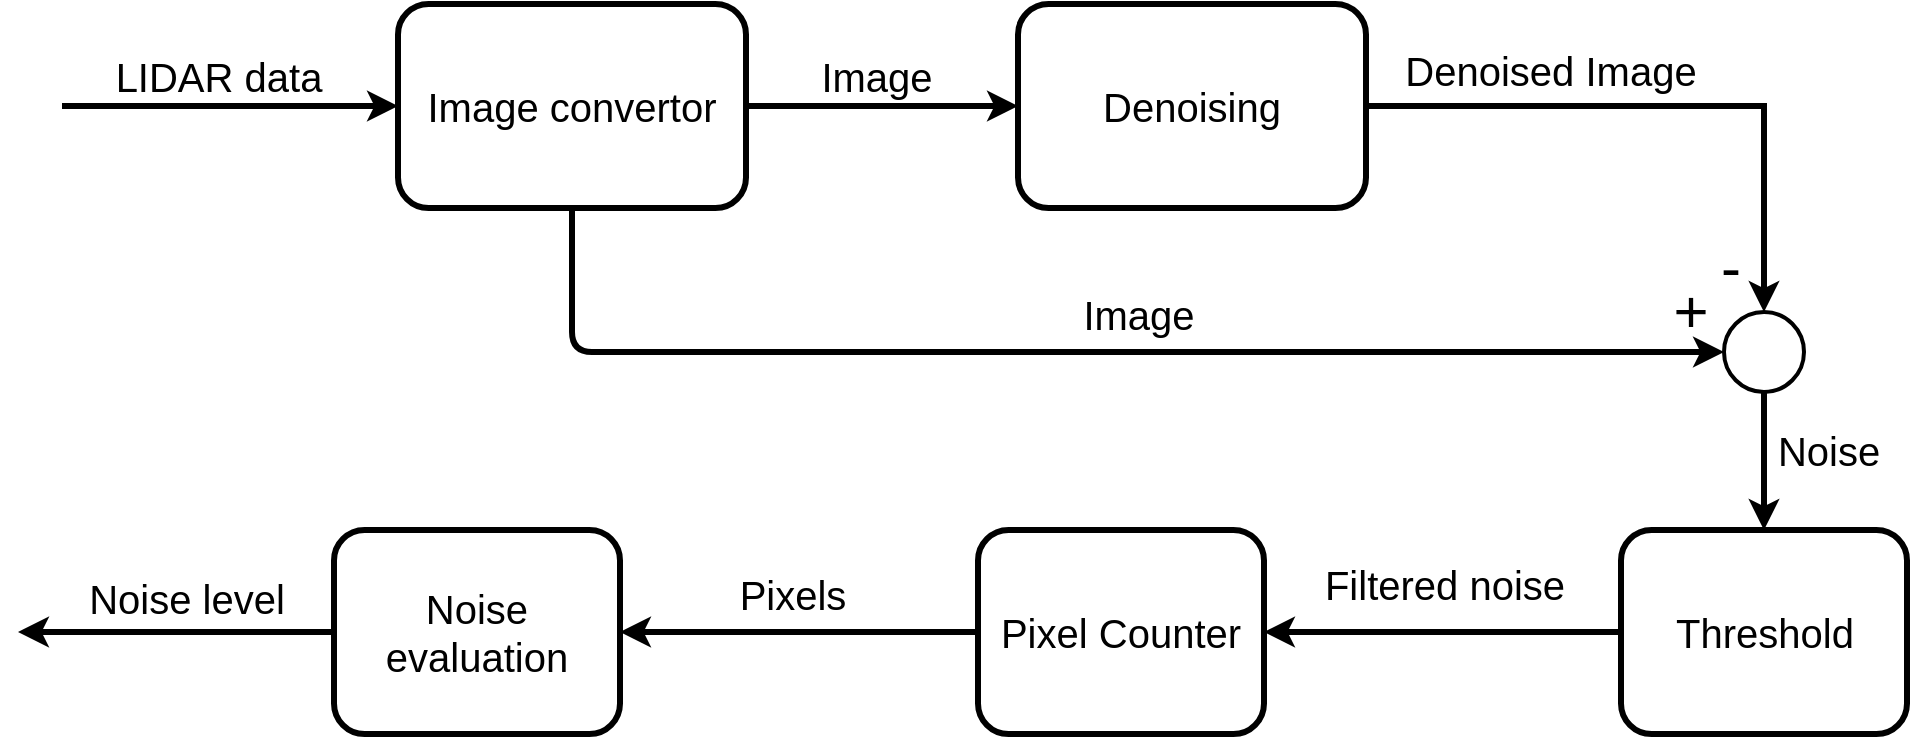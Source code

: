 <mxfile version="14.7.3" type="github">
  <diagram id="6LgteO1reEMYxRWKNLiw" name="Page-1">
    <mxGraphModel dx="1125" dy="645" grid="0" gridSize="10" guides="1" tooltips="1" connect="1" arrows="1" fold="1" page="1" pageScale="1" pageWidth="1169" pageHeight="827" math="0" shadow="0">
      <root>
        <mxCell id="0" />
        <mxCell id="1" parent="0" />
        <mxCell id="4hAyHRP81Br7KVnaIdBe-1" value="&lt;font style=&quot;font-size: 20px&quot;&gt;Image convertor&lt;/font&gt;" style="rounded=1;whiteSpace=wrap;html=1;strokeWidth=3;" vertex="1" parent="1">
          <mxGeometry x="268" y="220" width="174" height="102" as="geometry" />
        </mxCell>
        <mxCell id="4hAyHRP81Br7KVnaIdBe-2" value="" style="endArrow=classic;html=1;entryX=0;entryY=0.5;entryDx=0;entryDy=0;strokeWidth=3;" edge="1" parent="1" target="4hAyHRP81Br7KVnaIdBe-1">
          <mxGeometry width="50" height="50" relative="1" as="geometry">
            <mxPoint x="100" y="271" as="sourcePoint" />
            <mxPoint x="691" y="297" as="targetPoint" />
          </mxGeometry>
        </mxCell>
        <mxCell id="4hAyHRP81Br7KVnaIdBe-3" value="&lt;font style=&quot;font-size: 20px&quot;&gt;LIDAR data&lt;/font&gt;" style="edgeLabel;html=1;align=center;verticalAlign=middle;resizable=0;points=[];" vertex="1" connectable="0" parent="4hAyHRP81Br7KVnaIdBe-2">
          <mxGeometry x="-0.196" y="-1" relative="1" as="geometry">
            <mxPoint x="10" y="-16" as="offset" />
          </mxGeometry>
        </mxCell>
        <mxCell id="4hAyHRP81Br7KVnaIdBe-8" style="edgeStyle=orthogonalEdgeStyle;rounded=0;orthogonalLoop=1;jettySize=auto;html=1;strokeWidth=3;entryX=0.5;entryY=0;entryDx=0;entryDy=0;entryPerimeter=0;" edge="1" parent="1" source="4hAyHRP81Br7KVnaIdBe-4" target="4hAyHRP81Br7KVnaIdBe-20">
          <mxGeometry relative="1" as="geometry">
            <mxPoint x="896" y="339" as="targetPoint" />
          </mxGeometry>
        </mxCell>
        <mxCell id="4hAyHRP81Br7KVnaIdBe-13" value="&lt;font style=&quot;font-size: 20px&quot;&gt;Denoised Image&lt;/font&gt;" style="edgeLabel;html=1;align=center;verticalAlign=middle;resizable=0;points=[];" vertex="1" connectable="0" parent="4hAyHRP81Br7KVnaIdBe-8">
          <mxGeometry x="-0.191" y="1" relative="1" as="geometry">
            <mxPoint x="-30" y="-17" as="offset" />
          </mxGeometry>
        </mxCell>
        <mxCell id="4hAyHRP81Br7KVnaIdBe-18" value="&lt;font style=&quot;font-size: 30px&quot;&gt;-&lt;/font&gt;" style="edgeLabel;html=1;align=center;verticalAlign=middle;resizable=0;points=[];" vertex="1" connectable="0" parent="4hAyHRP81Br7KVnaIdBe-8">
          <mxGeometry x="0.755" y="1" relative="1" as="geometry">
            <mxPoint x="-18" y="14" as="offset" />
          </mxGeometry>
        </mxCell>
        <mxCell id="4hAyHRP81Br7KVnaIdBe-4" value="&lt;font style=&quot;font-size: 20px&quot;&gt;Denoising&lt;/font&gt;" style="rounded=1;whiteSpace=wrap;html=1;strokeWidth=3;" vertex="1" parent="1">
          <mxGeometry x="578" y="220" width="174" height="102" as="geometry" />
        </mxCell>
        <mxCell id="4hAyHRP81Br7KVnaIdBe-5" value="" style="endArrow=classic;html=1;strokeWidth=3;exitX=1;exitY=0.5;exitDx=0;exitDy=0;entryX=0;entryY=0.5;entryDx=0;entryDy=0;" edge="1" parent="1" source="4hAyHRP81Br7KVnaIdBe-1" target="4hAyHRP81Br7KVnaIdBe-4">
          <mxGeometry width="50" height="50" relative="1" as="geometry">
            <mxPoint x="510" y="270.58" as="sourcePoint" />
            <mxPoint x="592" y="305" as="targetPoint" />
          </mxGeometry>
        </mxCell>
        <mxCell id="4hAyHRP81Br7KVnaIdBe-6" value="&lt;font style=&quot;font-size: 20px&quot;&gt;Image&lt;/font&gt;" style="edgeLabel;html=1;align=center;verticalAlign=middle;resizable=0;points=[];" vertex="1" connectable="0" parent="4hAyHRP81Br7KVnaIdBe-5">
          <mxGeometry x="-0.196" y="-1" relative="1" as="geometry">
            <mxPoint x="10" y="-16" as="offset" />
          </mxGeometry>
        </mxCell>
        <mxCell id="4hAyHRP81Br7KVnaIdBe-10" value="" style="endArrow=classic;html=1;strokeWidth=3;exitX=0.5;exitY=1;exitDx=0;exitDy=0;entryX=0;entryY=0.5;entryDx=0;entryDy=0;entryPerimeter=0;" edge="1" parent="1" source="4hAyHRP81Br7KVnaIdBe-1" target="4hAyHRP81Br7KVnaIdBe-20">
          <mxGeometry width="50" height="50" relative="1" as="geometry">
            <mxPoint x="398" y="240" as="sourcePoint" />
            <mxPoint x="819" y="395" as="targetPoint" />
            <Array as="points">
              <mxPoint x="355" y="394" />
            </Array>
          </mxGeometry>
        </mxCell>
        <mxCell id="4hAyHRP81Br7KVnaIdBe-11" value="&lt;font style=&quot;font-size: 20px&quot;&gt;Image&lt;/font&gt;" style="edgeLabel;html=1;align=center;verticalAlign=middle;resizable=0;points=[];" vertex="1" connectable="0" parent="4hAyHRP81Br7KVnaIdBe-10">
          <mxGeometry x="-0.196" y="-1" relative="1" as="geometry">
            <mxPoint x="94" y="-20" as="offset" />
          </mxGeometry>
        </mxCell>
        <mxCell id="4hAyHRP81Br7KVnaIdBe-19" value="&lt;font style=&quot;font-size: 30px&quot;&gt;+&lt;/font&gt;" style="edgeLabel;html=1;align=center;verticalAlign=middle;resizable=0;points=[];labelBackgroundColor=none;" vertex="1" connectable="0" parent="4hAyHRP81Br7KVnaIdBe-10">
          <mxGeometry x="0.893" relative="1" as="geometry">
            <mxPoint x="17" y="-21" as="offset" />
          </mxGeometry>
        </mxCell>
        <mxCell id="4hAyHRP81Br7KVnaIdBe-29" style="edgeStyle=orthogonalEdgeStyle;rounded=0;orthogonalLoop=1;jettySize=auto;html=1;entryX=0.5;entryY=0;entryDx=0;entryDy=0;strokeWidth=3;" edge="1" parent="1" source="4hAyHRP81Br7KVnaIdBe-20" target="4hAyHRP81Br7KVnaIdBe-21">
          <mxGeometry relative="1" as="geometry">
            <Array as="points">
              <mxPoint x="951" y="435" />
              <mxPoint x="951" y="435" />
            </Array>
          </mxGeometry>
        </mxCell>
        <mxCell id="4hAyHRP81Br7KVnaIdBe-30" value="&lt;span style=&quot;font-size: 20px&quot;&gt;Noise&lt;/span&gt;" style="edgeLabel;html=1;align=center;verticalAlign=middle;resizable=0;points=[];" vertex="1" connectable="0" parent="4hAyHRP81Br7KVnaIdBe-29">
          <mxGeometry x="0.179" y="-1" relative="1" as="geometry">
            <mxPoint x="33" y="-12" as="offset" />
          </mxGeometry>
        </mxCell>
        <mxCell id="4hAyHRP81Br7KVnaIdBe-20" value="" style="strokeWidth=2;html=1;shape=mxgraph.flowchart.start_2;whiteSpace=wrap;labelBackgroundColor=none;" vertex="1" parent="1">
          <mxGeometry x="931" y="374" width="40" height="40" as="geometry" />
        </mxCell>
        <mxCell id="4hAyHRP81Br7KVnaIdBe-25" value="" style="edgeStyle=orthogonalEdgeStyle;rounded=0;orthogonalLoop=1;jettySize=auto;html=1;strokeWidth=3;" edge="1" parent="1" source="4hAyHRP81Br7KVnaIdBe-21" target="4hAyHRP81Br7KVnaIdBe-24">
          <mxGeometry relative="1" as="geometry" />
        </mxCell>
        <mxCell id="4hAyHRP81Br7KVnaIdBe-28" value="&lt;font style=&quot;font-size: 20px&quot;&gt;Filtered noise&lt;/font&gt;" style="edgeLabel;html=1;align=center;verticalAlign=middle;resizable=0;points=[];" vertex="1" connectable="0" parent="4hAyHRP81Br7KVnaIdBe-25">
          <mxGeometry x="-0.221" y="-3" relative="1" as="geometry">
            <mxPoint x="-19" y="-21" as="offset" />
          </mxGeometry>
        </mxCell>
        <mxCell id="4hAyHRP81Br7KVnaIdBe-21" value="&lt;font style=&quot;font-size: 20px&quot;&gt;Threshold&lt;/font&gt;" style="rounded=1;whiteSpace=wrap;html=1;strokeWidth=3;" vertex="1" parent="1">
          <mxGeometry x="879.5" y="483" width="143" height="102" as="geometry" />
        </mxCell>
        <mxCell id="4hAyHRP81Br7KVnaIdBe-27" value="" style="edgeStyle=orthogonalEdgeStyle;rounded=0;orthogonalLoop=1;jettySize=auto;html=1;strokeWidth=3;" edge="1" parent="1" source="4hAyHRP81Br7KVnaIdBe-24" target="4hAyHRP81Br7KVnaIdBe-26">
          <mxGeometry relative="1" as="geometry" />
        </mxCell>
        <mxCell id="4hAyHRP81Br7KVnaIdBe-31" value="&lt;span style=&quot;font-size: 20px&quot;&gt;Pixels&lt;/span&gt;" style="edgeLabel;html=1;align=center;verticalAlign=middle;resizable=0;points=[];" vertex="1" connectable="0" parent="4hAyHRP81Br7KVnaIdBe-27">
          <mxGeometry x="-0.129" y="-2" relative="1" as="geometry">
            <mxPoint x="-15" y="-17" as="offset" />
          </mxGeometry>
        </mxCell>
        <mxCell id="4hAyHRP81Br7KVnaIdBe-24" value="&lt;font style=&quot;font-size: 20px&quot;&gt;Pixel Counter&lt;/font&gt;" style="rounded=1;whiteSpace=wrap;html=1;strokeWidth=3;" vertex="1" parent="1">
          <mxGeometry x="558" y="483" width="143" height="102" as="geometry" />
        </mxCell>
        <mxCell id="4hAyHRP81Br7KVnaIdBe-26" value="&lt;font style=&quot;font-size: 20px&quot;&gt;Noise evaluation&lt;/font&gt;" style="rounded=1;whiteSpace=wrap;html=1;strokeWidth=3;" vertex="1" parent="1">
          <mxGeometry x="236" y="483" width="143" height="102" as="geometry" />
        </mxCell>
        <mxCell id="4hAyHRP81Br7KVnaIdBe-32" value="" style="endArrow=classic;html=1;strokeWidth=3;exitX=0;exitY=0.5;exitDx=0;exitDy=0;" edge="1" parent="1" source="4hAyHRP81Br7KVnaIdBe-26">
          <mxGeometry width="50" height="50" relative="1" as="geometry">
            <mxPoint x="216" y="533.58" as="sourcePoint" />
            <mxPoint x="78" y="534" as="targetPoint" />
          </mxGeometry>
        </mxCell>
        <mxCell id="4hAyHRP81Br7KVnaIdBe-33" value="&lt;font style=&quot;font-size: 20px&quot;&gt;Noise level&lt;/font&gt;" style="edgeLabel;html=1;align=center;verticalAlign=middle;resizable=0;points=[];" vertex="1" connectable="0" parent="4hAyHRP81Br7KVnaIdBe-32">
          <mxGeometry x="-0.196" y="-1" relative="1" as="geometry">
            <mxPoint x="-11" y="-16" as="offset" />
          </mxGeometry>
        </mxCell>
      </root>
    </mxGraphModel>
  </diagram>
</mxfile>
